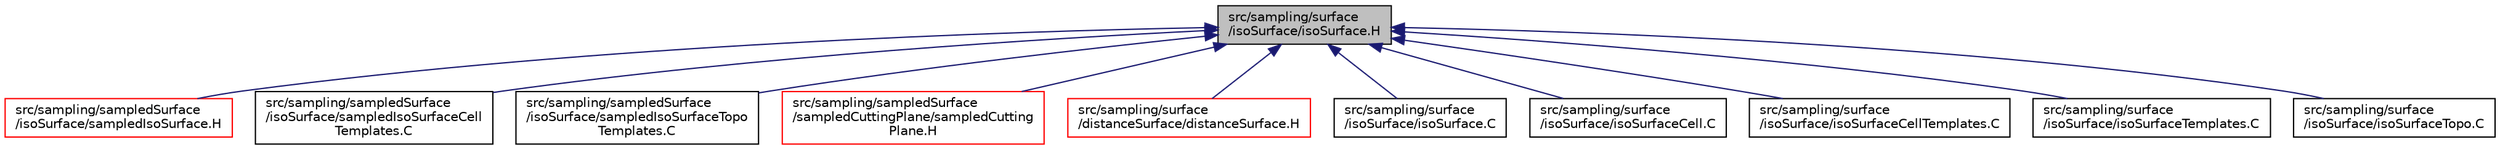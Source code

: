digraph "src/sampling/surface/isoSurface/isoSurface.H"
{
  bgcolor="transparent";
  edge [fontname="Helvetica",fontsize="10",labelfontname="Helvetica",labelfontsize="10"];
  node [fontname="Helvetica",fontsize="10",shape=record];
  Node1 [label="src/sampling/surface\l/isoSurface/isoSurface.H",height=0.2,width=0.4,color="black", fillcolor="grey75", style="filled" fontcolor="black"];
  Node1 -> Node2 [dir="back",color="midnightblue",fontsize="10",style="solid",fontname="Helvetica"];
  Node2 [label="src/sampling/sampledSurface\l/isoSurface/sampledIsoSurface.H",height=0.2,width=0.4,color="red",URL="$sampledIsoSurface_8H.html"];
  Node1 -> Node3 [dir="back",color="midnightblue",fontsize="10",style="solid",fontname="Helvetica"];
  Node3 [label="src/sampling/sampledSurface\l/isoSurface/sampledIsoSurfaceCell\lTemplates.C",height=0.2,width=0.4,color="black",URL="$sampledIsoSurfaceCellTemplates_8C.html"];
  Node1 -> Node4 [dir="back",color="midnightblue",fontsize="10",style="solid",fontname="Helvetica"];
  Node4 [label="src/sampling/sampledSurface\l/isoSurface/sampledIsoSurfaceTopo\lTemplates.C",height=0.2,width=0.4,color="black",URL="$sampledIsoSurfaceTopoTemplates_8C.html"];
  Node1 -> Node5 [dir="back",color="midnightblue",fontsize="10",style="solid",fontname="Helvetica"];
  Node5 [label="src/sampling/sampledSurface\l/sampledCuttingPlane/sampledCutting\lPlane.H",height=0.2,width=0.4,color="red",URL="$sampledCuttingPlane_8H.html"];
  Node1 -> Node6 [dir="back",color="midnightblue",fontsize="10",style="solid",fontname="Helvetica"];
  Node6 [label="src/sampling/surface\l/distanceSurface/distanceSurface.H",height=0.2,width=0.4,color="red",URL="$distanceSurface_8H.html"];
  Node1 -> Node7 [dir="back",color="midnightblue",fontsize="10",style="solid",fontname="Helvetica"];
  Node7 [label="src/sampling/surface\l/isoSurface/isoSurface.C",height=0.2,width=0.4,color="black",URL="$isoSurface_8C.html"];
  Node1 -> Node8 [dir="back",color="midnightblue",fontsize="10",style="solid",fontname="Helvetica"];
  Node8 [label="src/sampling/surface\l/isoSurface/isoSurfaceCell.C",height=0.2,width=0.4,color="black",URL="$isoSurfaceCell_8C.html"];
  Node1 -> Node9 [dir="back",color="midnightblue",fontsize="10",style="solid",fontname="Helvetica"];
  Node9 [label="src/sampling/surface\l/isoSurface/isoSurfaceCellTemplates.C",height=0.2,width=0.4,color="black",URL="$isoSurfaceCellTemplates_8C.html"];
  Node1 -> Node10 [dir="back",color="midnightblue",fontsize="10",style="solid",fontname="Helvetica"];
  Node10 [label="src/sampling/surface\l/isoSurface/isoSurfaceTemplates.C",height=0.2,width=0.4,color="black",URL="$isoSurfaceTemplates_8C.html"];
  Node1 -> Node11 [dir="back",color="midnightblue",fontsize="10",style="solid",fontname="Helvetica"];
  Node11 [label="src/sampling/surface\l/isoSurface/isoSurfaceTopo.C",height=0.2,width=0.4,color="black",URL="$isoSurfaceTopo_8C.html"];
}
